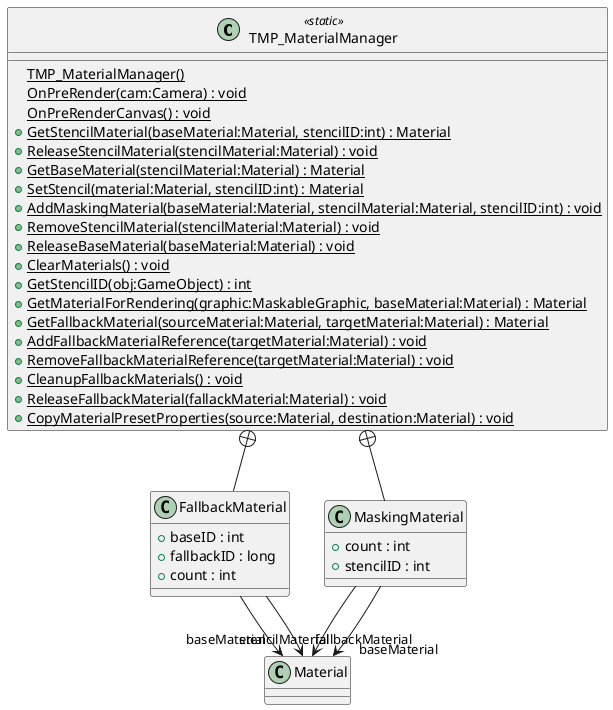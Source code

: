 @startuml
class TMP_MaterialManager <<static>> {
    {static} TMP_MaterialManager()
    {static} OnPreRender(cam:Camera) : void
    {static} OnPreRenderCanvas() : void
    + {static} GetStencilMaterial(baseMaterial:Material, stencilID:int) : Material
    + {static} ReleaseStencilMaterial(stencilMaterial:Material) : void
    + {static} GetBaseMaterial(stencilMaterial:Material) : Material
    + {static} SetStencil(material:Material, stencilID:int) : Material
    + {static} AddMaskingMaterial(baseMaterial:Material, stencilMaterial:Material, stencilID:int) : void
    + {static} RemoveStencilMaterial(stencilMaterial:Material) : void
    + {static} ReleaseBaseMaterial(baseMaterial:Material) : void
    + {static} ClearMaterials() : void
    + {static} GetStencilID(obj:GameObject) : int
    + {static} GetMaterialForRendering(graphic:MaskableGraphic, baseMaterial:Material) : Material
    + {static} GetFallbackMaterial(sourceMaterial:Material, targetMaterial:Material) : Material
    + {static} AddFallbackMaterialReference(targetMaterial:Material) : void
    + {static} RemoveFallbackMaterialReference(targetMaterial:Material) : void
    + {static} CleanupFallbackMaterials() : void
    + {static} ReleaseFallbackMaterial(fallackMaterial:Material) : void
    + {static} CopyMaterialPresetProperties(source:Material, destination:Material) : void
}
class FallbackMaterial {
    + baseID : int
    + fallbackID : long
    + count : int
}
class MaskingMaterial {
    + count : int
    + stencilID : int
}
TMP_MaterialManager +-- FallbackMaterial
FallbackMaterial --> "baseMaterial" Material
FallbackMaterial --> "fallbackMaterial" Material
TMP_MaterialManager +-- MaskingMaterial
MaskingMaterial --> "baseMaterial" Material
MaskingMaterial --> "stencilMaterial" Material
@enduml
